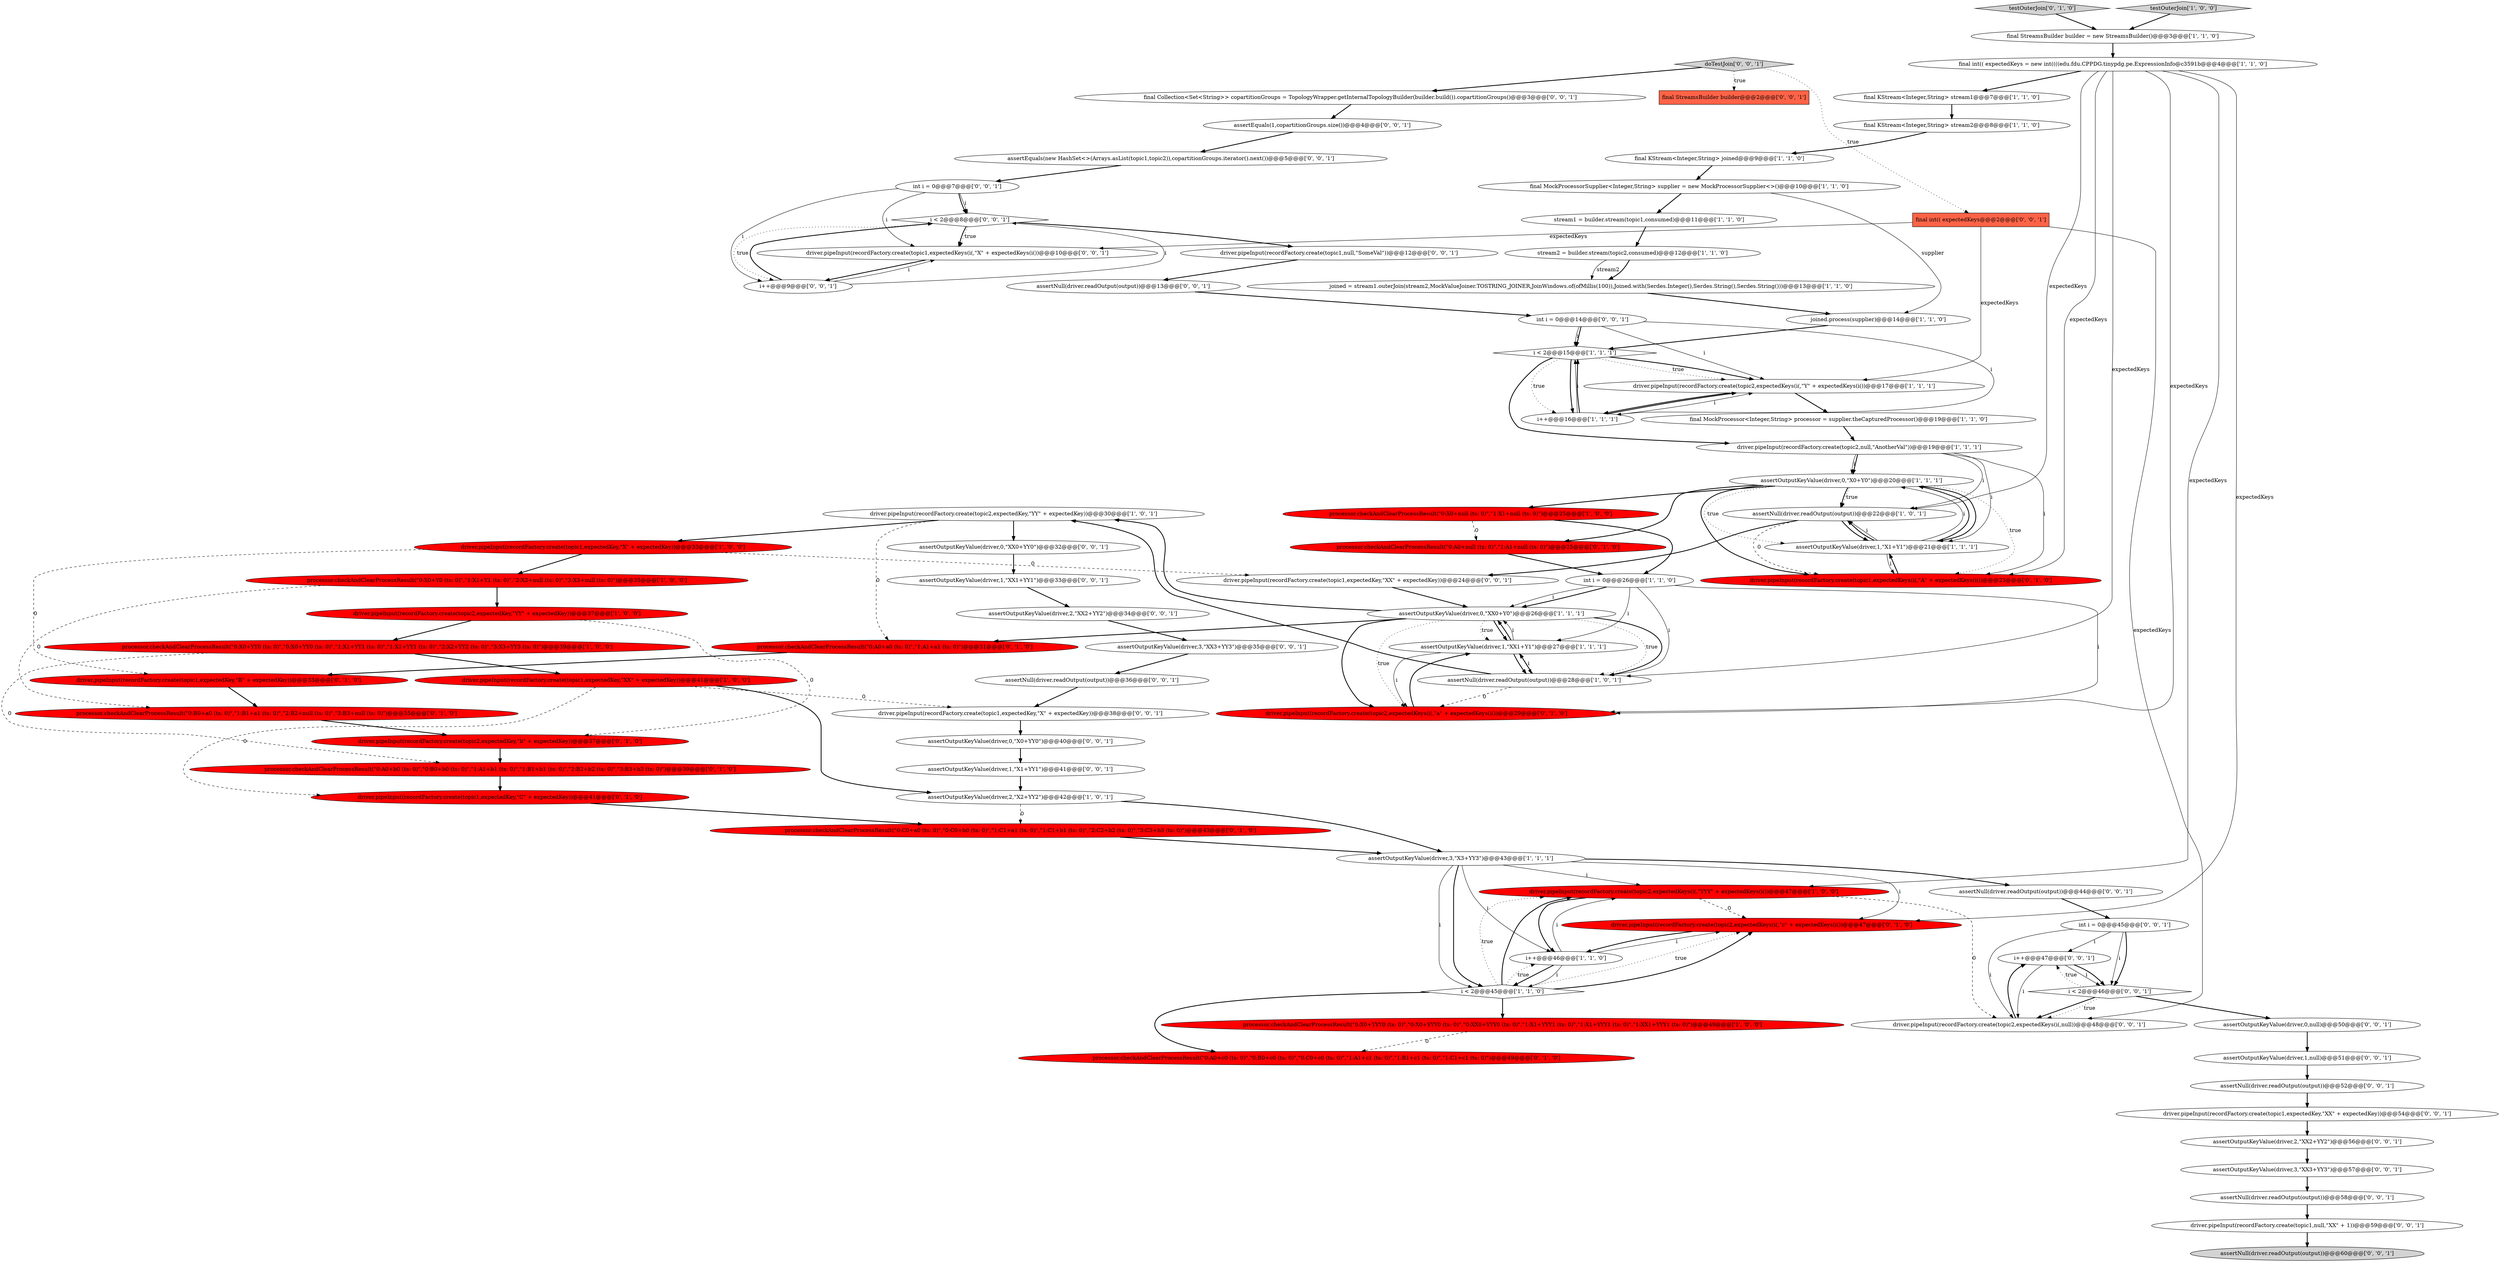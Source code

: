 digraph {
53 [style = filled, label = "i++@@@47@@@['0', '0', '1']", fillcolor = white, shape = ellipse image = "AAA0AAABBB3BBB"];
62 [style = filled, label = "assertOutputKeyValue(driver,2,\"XX2+YY2\")@@@56@@@['0', '0', '1']", fillcolor = white, shape = ellipse image = "AAA0AAABBB3BBB"];
77 [style = filled, label = "final Collection<Set<String>> copartitionGroups = TopologyWrapper.getInternalTopologyBuilder(builder.build()).copartitionGroups()@@@3@@@['0', '0', '1']", fillcolor = white, shape = ellipse image = "AAA0AAABBB3BBB"];
24 [style = filled, label = "assertNull(driver.readOutput(output))@@@22@@@['1', '0', '1']", fillcolor = white, shape = ellipse image = "AAA0AAABBB1BBB"];
36 [style = filled, label = "driver.pipeInput(recordFactory.create(topic2,expectedKey,\"b\" + expectedKey))@@@37@@@['0', '1', '0']", fillcolor = red, shape = ellipse image = "AAA1AAABBB2BBB"];
16 [style = filled, label = "driver.pipeInput(recordFactory.create(topic2,expectedKeys(i(,\"YYY\" + expectedKeys(i())@@@47@@@['1', '0', '0']", fillcolor = red, shape = ellipse image = "AAA1AAABBB1BBB"];
28 [style = filled, label = "assertOutputKeyValue(driver,1,\"XX1+Y1\")@@@27@@@['1', '1', '1']", fillcolor = white, shape = ellipse image = "AAA0AAABBB1BBB"];
18 [style = filled, label = "assertOutputKeyValue(driver,2,\"X2+YY2\")@@@42@@@['1', '0', '1']", fillcolor = white, shape = ellipse image = "AAA0AAABBB1BBB"];
54 [style = filled, label = "assertOutputKeyValue(driver,1,\"X1+YY1\")@@@41@@@['0', '0', '1']", fillcolor = white, shape = ellipse image = "AAA0AAABBB3BBB"];
25 [style = filled, label = "driver.pipeInput(recordFactory.create(topic2,expectedKey,\"YY\" + expectedKey))@@@30@@@['1', '0', '1']", fillcolor = white, shape = ellipse image = "AAA0AAABBB1BBB"];
41 [style = filled, label = "processor.checkAndClearProcessResult(\"0:B0+a0 (ts: 0)\",\"1:B1+a1 (ts: 0)\",\"2:B2+null (ts: 0)\",\"3:B3+null (ts: 0)\")@@@35@@@['0', '1', '0']", fillcolor = red, shape = ellipse image = "AAA1AAABBB2BBB"];
38 [style = filled, label = "processor.checkAndClearProcessResult(\"0:C0+a0 (ts: 0)\",\"0:C0+b0 (ts: 0)\",\"1:C1+a1 (ts: 0)\",\"1:C1+b1 (ts: 0)\",\"2:C2+b2 (ts: 0)\",\"3:C3+b3 (ts: 0)\")@@@43@@@['0', '1', '0']", fillcolor = red, shape = ellipse image = "AAA1AAABBB2BBB"];
51 [style = filled, label = "assertOutputKeyValue(driver,1,\"XX1+YY1\")@@@33@@@['0', '0', '1']", fillcolor = white, shape = ellipse image = "AAA0AAABBB3BBB"];
76 [style = filled, label = "driver.pipeInput(recordFactory.create(topic1,expectedKey,\"XX\" + expectedKey))@@@54@@@['0', '0', '1']", fillcolor = white, shape = ellipse image = "AAA0AAABBB3BBB"];
31 [style = filled, label = "final KStream<Integer,String> stream1@@@7@@@['1', '1', '0']", fillcolor = white, shape = ellipse image = "AAA0AAABBB1BBB"];
34 [style = filled, label = "i < 2@@@15@@@['1', '1', '1']", fillcolor = white, shape = diamond image = "AAA0AAABBB1BBB"];
10 [style = filled, label = "assertNull(driver.readOutput(output))@@@28@@@['1', '0', '1']", fillcolor = white, shape = ellipse image = "AAA0AAABBB1BBB"];
2 [style = filled, label = "assertOutputKeyValue(driver,3,\"X3+YY3\")@@@43@@@['1', '1', '1']", fillcolor = white, shape = ellipse image = "AAA0AAABBB1BBB"];
75 [style = filled, label = "assertNull(driver.readOutput(output))@@@13@@@['0', '0', '1']", fillcolor = white, shape = ellipse image = "AAA0AAABBB3BBB"];
39 [style = filled, label = "driver.pipeInput(recordFactory.create(topic2,expectedKeys(i(,\"c\" + expectedKeys(i())@@@47@@@['0', '1', '0']", fillcolor = red, shape = ellipse image = "AAA1AAABBB2BBB"];
29 [style = filled, label = "driver.pipeInput(recordFactory.create(topic2,expectedKeys(i(,\"Y\" + expectedKeys(i())@@@17@@@['1', '1', '1']", fillcolor = white, shape = ellipse image = "AAA0AAABBB1BBB"];
55 [style = filled, label = "final int(( expectedKeys@@@2@@@['0', '0', '1']", fillcolor = tomato, shape = box image = "AAA0AAABBB3BBB"];
45 [style = filled, label = "testOuterJoin['0', '1', '0']", fillcolor = lightgray, shape = diamond image = "AAA0AAABBB2BBB"];
43 [style = filled, label = "driver.pipeInput(recordFactory.create(topic2,expectedKeys(i(,\"a\" + expectedKeys(i())@@@29@@@['0', '1', '0']", fillcolor = red, shape = ellipse image = "AAA1AAABBB2BBB"];
70 [style = filled, label = "assertOutputKeyValue(driver,0,\"XX0+YY0\")@@@32@@@['0', '0', '1']", fillcolor = white, shape = ellipse image = "AAA0AAABBB3BBB"];
67 [style = filled, label = "i < 2@@@8@@@['0', '0', '1']", fillcolor = white, shape = diamond image = "AAA0AAABBB3BBB"];
72 [style = filled, label = "assertNull(driver.readOutput(output))@@@58@@@['0', '0', '1']", fillcolor = white, shape = ellipse image = "AAA0AAABBB3BBB"];
32 [style = filled, label = "final KStream<Integer,String> stream2@@@8@@@['1', '1', '0']", fillcolor = white, shape = ellipse image = "AAA0AAABBB1BBB"];
74 [style = filled, label = "assertNull(driver.readOutput(output))@@@60@@@['0', '0', '1']", fillcolor = lightgray, shape = ellipse image = "AAA0AAABBB3BBB"];
27 [style = filled, label = "processor.checkAndClearProcessResult(\"0:X0+Y0 (ts: 0)\",\"1:X1+Y1 (ts: 0)\",\"2:X2+null (ts: 0)\",\"3:X3+null (ts: 0)\")@@@35@@@['1', '0', '0']", fillcolor = red, shape = ellipse image = "AAA1AAABBB1BBB"];
59 [style = filled, label = "assertEquals(1,copartitionGroups.size())@@@4@@@['0', '0', '1']", fillcolor = white, shape = ellipse image = "AAA0AAABBB3BBB"];
56 [style = filled, label = "driver.pipeInput(recordFactory.create(topic1,expectedKey,\"X\" + expectedKey))@@@38@@@['0', '0', '1']", fillcolor = white, shape = ellipse image = "AAA0AAABBB3BBB"];
57 [style = filled, label = "int i = 0@@@45@@@['0', '0', '1']", fillcolor = white, shape = ellipse image = "AAA0AAABBB3BBB"];
4 [style = filled, label = "assertOutputKeyValue(driver,1,\"X1+Y1\")@@@21@@@['1', '1', '1']", fillcolor = white, shape = ellipse image = "AAA0AAABBB1BBB"];
82 [style = filled, label = "int i = 0@@@7@@@['0', '0', '1']", fillcolor = white, shape = ellipse image = "AAA0AAABBB3BBB"];
81 [style = filled, label = "assertOutputKeyValue(driver,1,null)@@@51@@@['0', '0', '1']", fillcolor = white, shape = ellipse image = "AAA0AAABBB3BBB"];
11 [style = filled, label = "processor.checkAndClearProcessResult(\"0:X0+YY0 (ts: 0)\",\"0:X0+YY0 (ts: 0)\",\"1:X1+YY1 (ts: 0)\",\"1:X1+YY1 (ts: 0)\",\"2:X2+YY2 (ts: 0)\",\"3:X3+YY3 (ts: 0)\")@@@39@@@['1', '0', '0']", fillcolor = red, shape = ellipse image = "AAA1AAABBB1BBB"];
48 [style = filled, label = "processor.checkAndClearProcessResult(\"0:A0+c0 (ts: 0)\",\"0:B0+c0 (ts: 0)\",\"0:C0+c0 (ts: 0)\",\"1:A1+c1 (ts: 0)\",\"1:B1+c1 (ts: 0)\",\"1:C1+c1 (ts: 0)\")@@@49@@@['0', '1', '0']", fillcolor = red, shape = ellipse image = "AAA1AAABBB2BBB"];
13 [style = filled, label = "final MockProcessorSupplier<Integer,String> supplier = new MockProcessorSupplier<>()@@@10@@@['1', '1', '0']", fillcolor = white, shape = ellipse image = "AAA0AAABBB1BBB"];
61 [style = filled, label = "assertOutputKeyValue(driver,2,\"XX2+YY2\")@@@34@@@['0', '0', '1']", fillcolor = white, shape = ellipse image = "AAA0AAABBB3BBB"];
37 [style = filled, label = "processor.checkAndClearProcessResult(\"0:A0+a0 (ts: 0)\",\"1:A1+a1 (ts: 0)\")@@@31@@@['0', '1', '0']", fillcolor = red, shape = ellipse image = "AAA1AAABBB2BBB"];
52 [style = filled, label = "driver.pipeInput(recordFactory.create(topic1,expectedKey,\"XX\" + expectedKey))@@@24@@@['0', '0', '1']", fillcolor = white, shape = ellipse image = "AAA0AAABBB3BBB"];
9 [style = filled, label = "processor.checkAndClearProcessResult(\"0:X0+YYY0 (ts: 0)\",\"0:X0+YYY0 (ts: 0)\",\"0:XX0+YYY0 (ts: 0)\",\"1:X1+YYY1 (ts: 0)\",\"1:X1+YYY1 (ts: 0)\",\"1:XX1+YYY1 (ts: 0)\")@@@49@@@['1', '0', '0']", fillcolor = red, shape = ellipse image = "AAA1AAABBB1BBB"];
63 [style = filled, label = "doTestJoin['0', '0', '1']", fillcolor = lightgray, shape = diamond image = "AAA0AAABBB3BBB"];
20 [style = filled, label = "processor.checkAndClearProcessResult(\"0:X0+null (ts: 0)\",\"1:X1+null (ts: 0)\")@@@25@@@['1', '0', '0']", fillcolor = red, shape = ellipse image = "AAA1AAABBB1BBB"];
19 [style = filled, label = "final MockProcessor<Integer,String> processor = supplier.theCapturedProcessor()@@@19@@@['1', '1', '0']", fillcolor = white, shape = ellipse image = "AAA0AAABBB1BBB"];
60 [style = filled, label = "driver.pipeInput(recordFactory.create(topic1,expectedKeys(i(,\"X\" + expectedKeys(i())@@@10@@@['0', '0', '1']", fillcolor = white, shape = ellipse image = "AAA0AAABBB3BBB"];
22 [style = filled, label = "testOuterJoin['1', '0', '0']", fillcolor = lightgray, shape = diamond image = "AAA0AAABBB1BBB"];
35 [style = filled, label = "assertOutputKeyValue(driver,0,\"X0+Y0\")@@@20@@@['1', '1', '1']", fillcolor = white, shape = ellipse image = "AAA0AAABBB1BBB"];
49 [style = filled, label = "assertNull(driver.readOutput(output))@@@44@@@['0', '0', '1']", fillcolor = white, shape = ellipse image = "AAA0AAABBB3BBB"];
78 [style = filled, label = "assertOutputKeyValue(driver,3,\"XX3+YY3\")@@@57@@@['0', '0', '1']", fillcolor = white, shape = ellipse image = "AAA0AAABBB3BBB"];
23 [style = filled, label = "stream2 = builder.stream(topic2,consumed)@@@12@@@['1', '1', '0']", fillcolor = white, shape = ellipse image = "AAA0AAABBB1BBB"];
50 [style = filled, label = "i < 2@@@46@@@['0', '0', '1']", fillcolor = white, shape = diamond image = "AAA0AAABBB3BBB"];
58 [style = filled, label = "assertOutputKeyValue(driver,3,\"XX3+YY3\")@@@35@@@['0', '0', '1']", fillcolor = white, shape = ellipse image = "AAA0AAABBB3BBB"];
7 [style = filled, label = "int i = 0@@@26@@@['1', '1', '0']", fillcolor = white, shape = ellipse image = "AAA0AAABBB1BBB"];
79 [style = filled, label = "assertEquals(new HashSet<>(Arrays.asList(topic1,topic2)),copartitionGroups.iterator().next())@@@5@@@['0', '0', '1']", fillcolor = white, shape = ellipse image = "AAA0AAABBB3BBB"];
64 [style = filled, label = "int i = 0@@@14@@@['0', '0', '1']", fillcolor = white, shape = ellipse image = "AAA0AAABBB3BBB"];
3 [style = filled, label = "i++@@@16@@@['1', '1', '1']", fillcolor = white, shape = ellipse image = "AAA0AAABBB1BBB"];
15 [style = filled, label = "i < 2@@@45@@@['1', '1', '0']", fillcolor = white, shape = diamond image = "AAA0AAABBB1BBB"];
12 [style = filled, label = "final KStream<Integer,String> joined@@@9@@@['1', '1', '0']", fillcolor = white, shape = ellipse image = "AAA0AAABBB1BBB"];
40 [style = filled, label = "driver.pipeInput(recordFactory.create(topic1,expectedKeys(i(,\"A\" + expectedKeys(i())@@@23@@@['0', '1', '0']", fillcolor = red, shape = ellipse image = "AAA1AAABBB2BBB"];
84 [style = filled, label = "driver.pipeInput(recordFactory.create(topic1,null,\"SomeVal\"))@@@12@@@['0', '0', '1']", fillcolor = white, shape = ellipse image = "AAA0AAABBB3BBB"];
21 [style = filled, label = "driver.pipeInput(recordFactory.create(topic2,expectedKey,\"YY\" + expectedKey))@@@37@@@['1', '0', '0']", fillcolor = red, shape = ellipse image = "AAA1AAABBB1BBB"];
14 [style = filled, label = "joined = stream1.outerJoin(stream2,MockValueJoiner.TOSTRING_JOINER,JoinWindows.of(ofMillis(100)),Joined.with(Serdes.Integer(),Serdes.String(),Serdes.String()))@@@13@@@['1', '1', '0']", fillcolor = white, shape = ellipse image = "AAA0AAABBB1BBB"];
8 [style = filled, label = "driver.pipeInput(recordFactory.create(topic2,null,\"AnotherVal\"))@@@19@@@['1', '1', '1']", fillcolor = white, shape = ellipse image = "AAA0AAABBB1BBB"];
1 [style = filled, label = "i++@@@46@@@['1', '1', '0']", fillcolor = white, shape = ellipse image = "AAA0AAABBB1BBB"];
47 [style = filled, label = "driver.pipeInput(recordFactory.create(topic1,expectedKey,\"C\" + expectedKey))@@@41@@@['0', '1', '0']", fillcolor = red, shape = ellipse image = "AAA1AAABBB2BBB"];
42 [style = filled, label = "processor.checkAndClearProcessResult(\"0:A0+b0 (ts: 0)\",\"0:B0+b0 (ts: 0)\",\"1:A1+b1 (ts: 0)\",\"1:B1+b1 (ts: 0)\",\"2:B2+b2 (ts: 0)\",\"3:B3+b3 (ts: 0)\")@@@39@@@['0', '1', '0']", fillcolor = red, shape = ellipse image = "AAA1AAABBB2BBB"];
80 [style = filled, label = "assertOutputKeyValue(driver,0,null)@@@50@@@['0', '0', '1']", fillcolor = white, shape = ellipse image = "AAA0AAABBB3BBB"];
33 [style = filled, label = "joined.process(supplier)@@@14@@@['1', '1', '0']", fillcolor = white, shape = ellipse image = "AAA0AAABBB1BBB"];
73 [style = filled, label = "i++@@@9@@@['0', '0', '1']", fillcolor = white, shape = ellipse image = "AAA0AAABBB3BBB"];
46 [style = filled, label = "driver.pipeInput(recordFactory.create(topic1,expectedKey,\"B\" + expectedKey))@@@33@@@['0', '1', '0']", fillcolor = red, shape = ellipse image = "AAA1AAABBB2BBB"];
44 [style = filled, label = "processor.checkAndClearProcessResult(\"0:A0+null (ts: 0)\",\"1:A1+null (ts: 0)\")@@@25@@@['0', '1', '0']", fillcolor = red, shape = ellipse image = "AAA1AAABBB2BBB"];
65 [style = filled, label = "driver.pipeInput(recordFactory.create(topic1,null,\"XX\" + 1))@@@59@@@['0', '0', '1']", fillcolor = white, shape = ellipse image = "AAA0AAABBB3BBB"];
68 [style = filled, label = "final StreamsBuilder builder@@@2@@@['0', '0', '1']", fillcolor = tomato, shape = box image = "AAA0AAABBB3BBB"];
66 [style = filled, label = "assertNull(driver.readOutput(output))@@@52@@@['0', '0', '1']", fillcolor = white, shape = ellipse image = "AAA0AAABBB3BBB"];
5 [style = filled, label = "final int(( expectedKeys = new int((((edu.fdu.CPPDG.tinypdg.pe.ExpressionInfo@c3591b@@@4@@@['1', '1', '0']", fillcolor = white, shape = ellipse image = "AAA0AAABBB1BBB"];
17 [style = filled, label = "final StreamsBuilder builder = new StreamsBuilder()@@@3@@@['1', '1', '0']", fillcolor = white, shape = ellipse image = "AAA0AAABBB1BBB"];
26 [style = filled, label = "driver.pipeInput(recordFactory.create(topic1,expectedKey,\"XX\" + expectedKey))@@@41@@@['1', '0', '0']", fillcolor = red, shape = ellipse image = "AAA1AAABBB1BBB"];
71 [style = filled, label = "assertOutputKeyValue(driver,0,\"X0+YY0\")@@@40@@@['0', '0', '1']", fillcolor = white, shape = ellipse image = "AAA0AAABBB3BBB"];
69 [style = filled, label = "driver.pipeInput(recordFactory.create(topic2,expectedKeys(i(,null))@@@48@@@['0', '0', '1']", fillcolor = white, shape = ellipse image = "AAA0AAABBB3BBB"];
83 [style = filled, label = "assertNull(driver.readOutput(output))@@@36@@@['0', '0', '1']", fillcolor = white, shape = ellipse image = "AAA0AAABBB3BBB"];
30 [style = filled, label = "stream1 = builder.stream(topic1,consumed)@@@11@@@['1', '1', '0']", fillcolor = white, shape = ellipse image = "AAA0AAABBB1BBB"];
6 [style = filled, label = "assertOutputKeyValue(driver,0,\"XX0+Y0\")@@@26@@@['1', '1', '1']", fillcolor = white, shape = ellipse image = "AAA0AAABBB1BBB"];
0 [style = filled, label = "driver.pipeInput(recordFactory.create(topic1,expectedKey,\"X\" + expectedKey))@@@33@@@['1', '0', '0']", fillcolor = red, shape = ellipse image = "AAA1AAABBB1BBB"];
40->4 [style = bold, label=""];
6->43 [style = bold, label=""];
28->6 [style = bold, label=""];
76->62 [style = bold, label=""];
4->40 [style = solid, label="i"];
58->83 [style = bold, label=""];
32->12 [style = bold, label=""];
2->39 [style = solid, label="i"];
28->6 [style = solid, label="i"];
50->80 [style = bold, label=""];
44->7 [style = bold, label=""];
7->43 [style = solid, label="i"];
34->29 [style = dotted, label="true"];
5->16 [style = solid, label="expectedKeys"];
67->60 [style = bold, label=""];
26->56 [style = dashed, label="0"];
70->51 [style = bold, label=""];
8->24 [style = solid, label="i"];
55->69 [style = solid, label="expectedKeys"];
3->34 [style = bold, label=""];
20->44 [style = dashed, label="0"];
82->67 [style = bold, label=""];
8->35 [style = solid, label="i"];
81->66 [style = bold, label=""];
51->61 [style = bold, label=""];
2->49 [style = bold, label=""];
64->29 [style = solid, label="i"];
2->15 [style = bold, label=""];
53->50 [style = solid, label="i"];
64->34 [style = bold, label=""];
23->14 [style = solid, label="stream2"];
7->6 [style = solid, label="i"];
25->37 [style = dashed, label="0"];
45->17 [style = bold, label=""];
55->29 [style = solid, label="expectedKeys"];
83->56 [style = bold, label=""];
77->59 [style = bold, label=""];
8->4 [style = solid, label="i"];
7->28 [style = solid, label="i"];
16->39 [style = dashed, label="0"];
64->3 [style = solid, label="i"];
17->5 [style = bold, label=""];
73->67 [style = bold, label=""];
50->69 [style = bold, label=""];
35->44 [style = bold, label=""];
35->20 [style = bold, label=""];
65->74 [style = bold, label=""];
13->33 [style = solid, label="supplier"];
56->71 [style = bold, label=""];
26->47 [style = dashed, label="0"];
82->67 [style = solid, label="i"];
24->40 [style = dashed, label="0"];
67->84 [style = bold, label=""];
1->39 [style = solid, label="i"];
34->8 [style = bold, label=""];
15->16 [style = dotted, label="true"];
75->64 [style = bold, label=""];
3->29 [style = solid, label="i"];
21->36 [style = dashed, label="0"];
46->41 [style = bold, label=""];
38->2 [style = bold, label=""];
5->43 [style = solid, label="expectedKeys"];
23->14 [style = bold, label=""];
35->40 [style = bold, label=""];
9->48 [style = dashed, label="0"];
37->46 [style = bold, label=""];
82->73 [style = solid, label="i"];
21->11 [style = bold, label=""];
10->25 [style = bold, label=""];
15->9 [style = bold, label=""];
2->1 [style = solid, label="i"];
7->6 [style = bold, label=""];
6->43 [style = dotted, label="true"];
62->78 [style = bold, label=""];
67->60 [style = dotted, label="true"];
22->17 [style = bold, label=""];
63->77 [style = bold, label=""];
10->43 [style = dashed, label="0"];
11->42 [style = dashed, label="0"];
20->7 [style = bold, label=""];
3->29 [style = bold, label=""];
28->43 [style = solid, label="i"];
36->42 [style = bold, label=""];
63->68 [style = dotted, label="true"];
11->26 [style = bold, label=""];
25->0 [style = bold, label=""];
34->29 [style = bold, label=""];
71->54 [style = bold, label=""];
80->81 [style = bold, label=""];
4->24 [style = bold, label=""];
35->40 [style = dotted, label="true"];
25->70 [style = bold, label=""];
27->41 [style = dashed, label="0"];
64->34 [style = solid, label="i"];
31->32 [style = bold, label=""];
42->47 [style = bold, label=""];
73->67 [style = solid, label="i"];
5->40 [style = solid, label="expectedKeys"];
79->82 [style = bold, label=""];
7->10 [style = solid, label="i"];
28->10 [style = solid, label="i"];
8->35 [style = bold, label=""];
66->76 [style = bold, label=""];
1->15 [style = solid, label="i"];
67->73 [style = dotted, label="true"];
35->24 [style = bold, label=""];
57->53 [style = solid, label="i"];
53->50 [style = bold, label=""];
6->37 [style = bold, label=""];
6->10 [style = dotted, label="true"];
63->55 [style = dotted, label="true"];
12->13 [style = bold, label=""];
50->53 [style = dotted, label="true"];
0->52 [style = dashed, label="0"];
78->72 [style = bold, label=""];
41->36 [style = bold, label=""];
29->19 [style = bold, label=""];
72->65 [style = bold, label=""];
16->1 [style = bold, label=""];
6->10 [style = bold, label=""];
57->50 [style = solid, label="i"];
69->53 [style = bold, label=""];
52->6 [style = bold, label=""];
4->35 [style = solid, label="i"];
15->48 [style = bold, label=""];
39->1 [style = bold, label=""];
0->46 [style = dashed, label="0"];
27->21 [style = bold, label=""];
3->34 [style = solid, label="i"];
35->4 [style = dotted, label="true"];
59->79 [style = bold, label=""];
4->35 [style = bold, label=""];
10->28 [style = bold, label=""];
28->10 [style = bold, label=""];
35->24 [style = dotted, label="true"];
57->50 [style = bold, label=""];
15->39 [style = dotted, label="true"];
0->27 [style = bold, label=""];
1->15 [style = bold, label=""];
29->3 [style = bold, label=""];
30->23 [style = bold, label=""];
50->69 [style = dotted, label="true"];
53->69 [style = solid, label="i"];
8->40 [style = solid, label="i"];
84->75 [style = bold, label=""];
13->30 [style = bold, label=""];
61->58 [style = bold, label=""];
18->2 [style = bold, label=""];
15->16 [style = bold, label=""];
47->38 [style = bold, label=""];
18->38 [style = dashed, label="0"];
35->4 [style = bold, label=""];
2->15 [style = solid, label="i"];
19->8 [style = bold, label=""];
14->33 [style = bold, label=""];
43->28 [style = bold, label=""];
6->28 [style = dotted, label="true"];
4->24 [style = solid, label="i"];
1->16 [style = solid, label="i"];
82->60 [style = solid, label="i"];
24->4 [style = bold, label=""];
34->3 [style = dotted, label="true"];
54->18 [style = bold, label=""];
5->31 [style = bold, label=""];
5->24 [style = solid, label="expectedKeys"];
34->3 [style = bold, label=""];
57->69 [style = solid, label="i"];
60->73 [style = bold, label=""];
15->1 [style = dotted, label="true"];
5->10 [style = solid, label="expectedKeys"];
15->39 [style = bold, label=""];
5->39 [style = solid, label="expectedKeys"];
55->60 [style = solid, label="expectedKeys"];
24->52 [style = bold, label=""];
73->60 [style = solid, label="i"];
49->57 [style = bold, label=""];
33->34 [style = bold, label=""];
16->69 [style = dashed, label="0"];
2->16 [style = solid, label="i"];
6->25 [style = bold, label=""];
6->28 [style = bold, label=""];
26->18 [style = bold, label=""];
}
